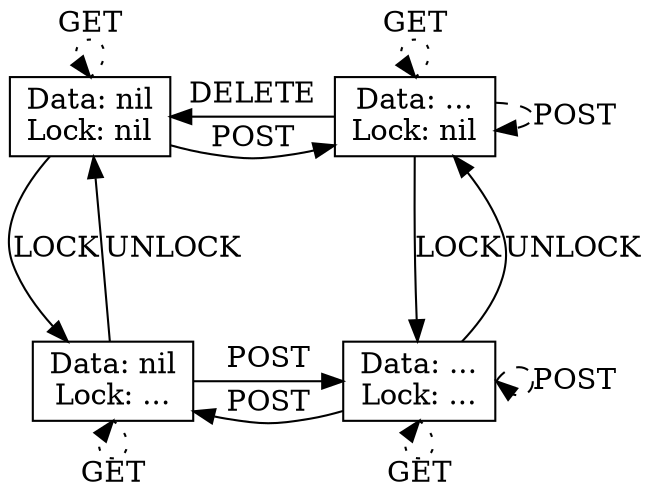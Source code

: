 digraph {
	node [
		shape = "box";
	];

	edge [
		minlen = "2";
	];

	"Data: nil\nLock: nil":n -> "Data: nil\nLock: nil":n [label=GET; style=dotted];
	"Data: nil\nLock: nil"   -> "Data: ...\nLock: nil"   [label=POST];
	"Data: nil\nLock: nil"   -> "Data: nil\nLock: ..."   [label=LOCK];

	"Data: ...\nLock: nil":n -> "Data: ...\nLock: nil":n [label=GET, style=dotted];
	"Data: ...\nLock: nil"   -> "Data: ...\nLock: nil"   [label=POST, style=dashed];
	"Data: ...\nLock: nil"   -> "Data: nil\nLock: nil"   [label=DELETE];
	"Data: ...\nLock: nil"   -> "Data: ...\nLock: ..."   [label=LOCK];

	"Data: nil\nLock: ...":s -> "Data: nil\nLock: ...":s [label=GET, style=dotted];
	"Data: nil\nLock: ..."   -> "Data: ...\nLock: ..."   [label=POST];
	"Data: nil\nLock: ..."   -> "Data: nil\nLock: nil"   [label=UNLOCK];

	"Data: ...\nLock: ...":s -> "Data: ...\nLock: ...":s [label=GET, style=dotted];
	"Data: ...\nLock: ...":e -> "Data: ...\nLock: ...":e [label=POST, style=dashed];
	"Data: ...\nLock: ..."   -> "Data: ...\nLock: nil"   [label=UNLOCK];
	"Data: ...\nLock: ..."   -> "Data: nil\nLock: ..."   [label=POST];

	{rank=same; "Data: nil\nLock: nil"; "Data: ...\nLock: nil"}
	{rank=same; "Data: nil\nLock: ..."; "Data: ...\nLock: ..."}
}
